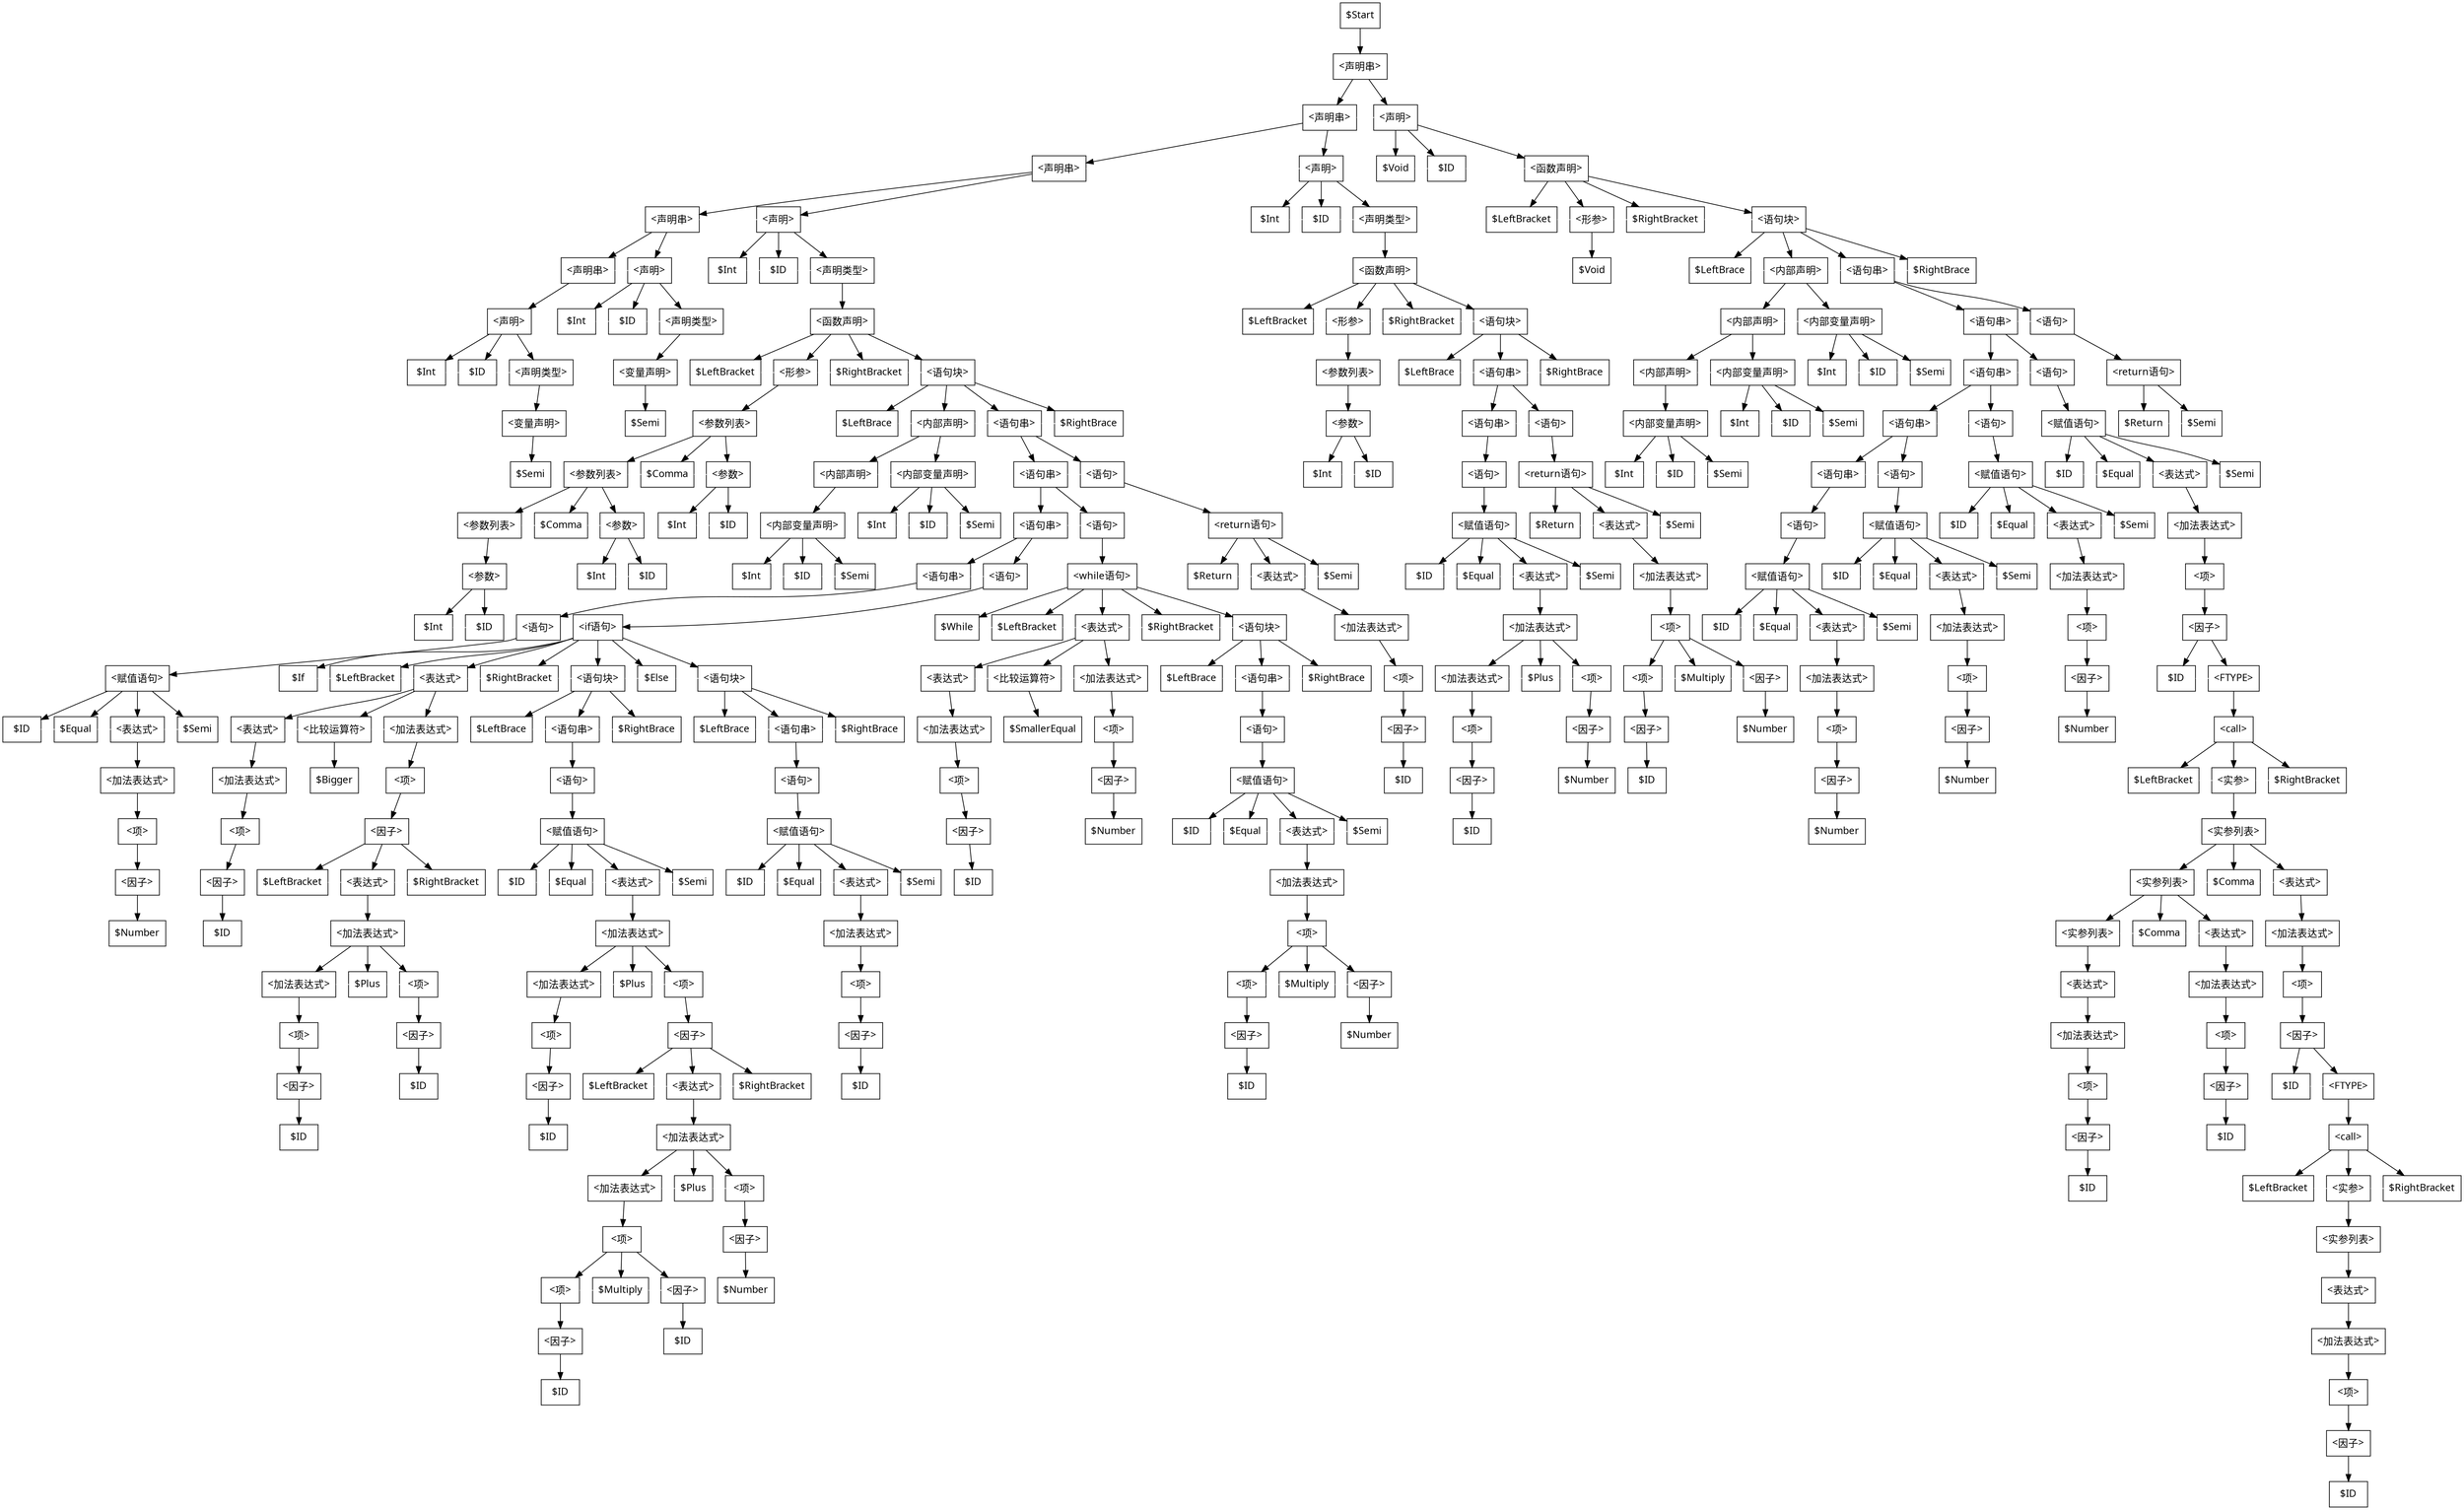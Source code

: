 #@startdot

digraph demo {
node [fontname="Fangsong" shape=plaintext]

	Node1[label="$RightBrace", shape="box"]
	Node2[label="$Semi", shape="box"]
	Node3[label="$Return", shape="box"]
	Node4[label="$Semi", shape="box"]
	Node5[label="$RightBracket", shape="box"]
	Node6[label="$RightBracket", shape="box"]
	Node7[label="$ID", shape="box"]
	Node8[label="$LeftBracket", shape="box"]
	Node9[label="$ID", shape="box"]
	Node10[label="$Comma", shape="box"]
	Node11[label="$ID", shape="box"]
	Node12[label="$Comma", shape="box"]
	Node13[label="$ID", shape="box"]
	Node14[label="$LeftBracket", shape="box"]
	Node15[label="$ID", shape="box"]
	Node16[label="$Equal", shape="box"]
	Node17[label="$ID", shape="box"]
	Node18[label="$Semi", shape="box"]
	Node19[label="$Number", shape="box"]
	Node20[label="$Equal", shape="box"]
	Node21[label="$ID", shape="box"]
	Node22[label="$Semi", shape="box"]
	Node23[label="$Number", shape="box"]
	Node24[label="$Equal", shape="box"]
	Node25[label="$ID", shape="box"]
	Node26[label="$Semi", shape="box"]
	Node27[label="$Number", shape="box"]
	Node28[label="$Equal", shape="box"]
	Node29[label="$ID", shape="box"]
	Node30[label="$Semi", shape="box"]
	Node31[label="$ID", shape="box"]
	Node32[label="$Int", shape="box"]
	Node33[label="$Semi", shape="box"]
	Node34[label="$ID", shape="box"]
	Node35[label="$Int", shape="box"]
	Node36[label="$Semi", shape="box"]
	Node37[label="$ID", shape="box"]
	Node38[label="$Int", shape="box"]
	Node39[label="$LeftBrace", shape="box"]
	Node40[label="$RightBracket", shape="box"]
	Node41[label="$Void", shape="box"]
	Node42[label="$LeftBracket", shape="box"]
	Node43[label="$ID", shape="box"]
	Node44[label="$Void", shape="box"]
	Node45[label="$RightBrace", shape="box"]
	Node46[label="$Semi", shape="box"]
	Node47[label="$Number", shape="box"]
	Node48[label="$Multiply", shape="box"]
	Node49[label="$ID", shape="box"]
	Node50[label="$Return", shape="box"]
	Node51[label="$Semi", shape="box"]
	Node52[label="$Number", shape="box"]
	Node53[label="$Plus", shape="box"]
	Node54[label="$ID", shape="box"]
	Node55[label="$Equal", shape="box"]
	Node56[label="$ID", shape="box"]
	Node57[label="$LeftBrace", shape="box"]
	Node58[label="$RightBracket", shape="box"]
	Node59[label="$ID", shape="box"]
	Node60[label="$Int", shape="box"]
	Node61[label="$LeftBracket", shape="box"]
	Node62[label="$ID", shape="box"]
	Node63[label="$Int", shape="box"]
	Node64[label="$RightBrace", shape="box"]
	Node65[label="$Semi", shape="box"]
	Node66[label="$ID", shape="box"]
	Node67[label="$Return", shape="box"]
	Node68[label="$RightBrace", shape="box"]
	Node69[label="$Semi", shape="box"]
	Node70[label="$Number", shape="box"]
	Node71[label="$Multiply", shape="box"]
	Node72[label="$ID", shape="box"]
	Node73[label="$Equal", shape="box"]
	Node74[label="$ID", shape="box"]
	Node75[label="$LeftBrace", shape="box"]
	Node76[label="$RightBracket", shape="box"]
	Node77[label="$Number", shape="box"]
	Node78[label="$SmallerEqual", shape="box"]
	Node79[label="$ID", shape="box"]
	Node80[label="$LeftBracket", shape="box"]
	Node81[label="$While", shape="box"]
	Node82[label="$RightBrace", shape="box"]
	Node83[label="$Semi", shape="box"]
	Node84[label="$ID", shape="box"]
	Node85[label="$Equal", shape="box"]
	Node86[label="$ID", shape="box"]
	Node87[label="$LeftBrace", shape="box"]
	Node88[label="$Else", shape="box"]
	Node89[label="$RightBrace", shape="box"]
	Node90[label="$Semi", shape="box"]
	Node91[label="$RightBracket", shape="box"]
	Node92[label="$Number", shape="box"]
	Node93[label="$Plus", shape="box"]
	Node94[label="$ID", shape="box"]
	Node95[label="$Multiply", shape="box"]
	Node96[label="$ID", shape="box"]
	Node97[label="$LeftBracket", shape="box"]
	Node98[label="$Plus", shape="box"]
	Node99[label="$ID", shape="box"]
	Node100[label="$Equal", shape="box"]
	Node101[label="$ID", shape="box"]
	Node102[label="$LeftBrace", shape="box"]
	Node103[label="$RightBracket", shape="box"]
	Node104[label="$RightBracket", shape="box"]
	Node105[label="$ID", shape="box"]
	Node106[label="$Plus", shape="box"]
	Node107[label="$ID", shape="box"]
	Node108[label="$LeftBracket", shape="box"]
	Node109[label="$Bigger", shape="box"]
	Node110[label="$ID", shape="box"]
	Node111[label="$LeftBracket", shape="box"]
	Node112[label="$If", shape="box"]
	Node113[label="$Semi", shape="box"]
	Node114[label="$Number", shape="box"]
	Node115[label="$Equal", shape="box"]
	Node116[label="$ID", shape="box"]
	Node117[label="$Semi", shape="box"]
	Node118[label="$ID", shape="box"]
	Node119[label="$Int", shape="box"]
	Node120[label="$Semi", shape="box"]
	Node121[label="$ID", shape="box"]
	Node122[label="$Int", shape="box"]
	Node123[label="$LeftBrace", shape="box"]
	Node124[label="$RightBracket", shape="box"]
	Node125[label="$ID", shape="box"]
	Node126[label="$Int", shape="box"]
	Node127[label="$Comma", shape="box"]
	Node128[label="$ID", shape="box"]
	Node129[label="$Int", shape="box"]
	Node130[label="$Comma", shape="box"]
	Node131[label="$ID", shape="box"]
	Node132[label="$Int", shape="box"]
	Node133[label="$LeftBracket", shape="box"]
	Node134[label="$ID", shape="box"]
	Node135[label="$Int", shape="box"]
	Node136[label="$Semi", shape="box"]
	Node137[label="$ID", shape="box"]
	Node138[label="$Int", shape="box"]
	Node139[label="$Semi", shape="box"]
	Node140[label="$ID", shape="box"]
	Node141[label="$Int", shape="box"]
	Node143[label="<变量声明>", shape="box"]
	Node144[label="<声明类型>", shape="box"]
	Node145[label="<声明>", shape="box"]
	Node146[label="<声明串>", shape="box"]
	Node147[label="<变量声明>", shape="box"]
	Node148[label="<声明类型>", shape="box"]
	Node149[label="<声明>", shape="box"]
	Node150[label="<声明串>", shape="box"]
	Node151[label="<参数>", shape="box"]
	Node152[label="<参数列表>", shape="box"]
	Node153[label="<参数>", shape="box"]
	Node154[label="<参数列表>", shape="box"]
	Node155[label="<参数>", shape="box"]
	Node156[label="<参数列表>", shape="box"]
	Node157[label="<形参>", shape="box"]
	Node158[label="<内部变量声明>", shape="box"]
	Node159[label="<内部声明>", shape="box"]
	Node160[label="<内部变量声明>", shape="box"]
	Node161[label="<内部声明>", shape="box"]
	Node162[label="<因子>", shape="box"]
	Node163[label="<项>", shape="box"]
	Node164[label="<加法表达式>", shape="box"]
	Node165[label="<表达式>", shape="box"]
	Node166[label="<赋值语句>", shape="box"]
	Node167[label="<语句>", shape="box"]
	Node168[label="<语句串>", shape="box"]
	Node169[label="<因子>", shape="box"]
	Node170[label="<项>", shape="box"]
	Node171[label="<加法表达式>", shape="box"]
	Node172[label="<表达式>", shape="box"]
	Node173[label="<比较运算符>", shape="box"]
	Node174[label="<因子>", shape="box"]
	Node175[label="<项>", shape="box"]
	Node176[label="<加法表达式>", shape="box"]
	Node177[label="<因子>", shape="box"]
	Node178[label="<项>", shape="box"]
	Node179[label="<加法表达式>", shape="box"]
	Node180[label="<表达式>", shape="box"]
	Node181[label="<因子>", shape="box"]
	Node182[label="<项>", shape="box"]
	Node183[label="<加法表达式>", shape="box"]
	Node184[label="<表达式>", shape="box"]
	Node185[label="<因子>", shape="box"]
	Node186[label="<项>", shape="box"]
	Node187[label="<加法表达式>", shape="box"]
	Node188[label="<因子>", shape="box"]
	Node189[label="<项>", shape="box"]
	Node190[label="<因子>", shape="box"]
	Node191[label="<项>", shape="box"]
	Node192[label="<加法表达式>", shape="box"]
	Node193[label="<因子>", shape="box"]
	Node194[label="<项>", shape="box"]
	Node195[label="<加法表达式>", shape="box"]
	Node196[label="<表达式>", shape="box"]
	Node197[label="<因子>", shape="box"]
	Node198[label="<项>", shape="box"]
	Node199[label="<加法表达式>", shape="box"]
	Node200[label="<表达式>", shape="box"]
	Node201[label="<赋值语句>", shape="box"]
	Node202[label="<语句>", shape="box"]
	Node203[label="<语句串>", shape="box"]
	Node204[label="<语句块>", shape="box"]
	Node205[label="<因子>", shape="box"]
	Node206[label="<项>", shape="box"]
	Node207[label="<加法表达式>", shape="box"]
	Node208[label="<表达式>", shape="box"]
	Node209[label="<赋值语句>", shape="box"]
	Node210[label="<语句>", shape="box"]
	Node211[label="<语句串>", shape="box"]
	Node212[label="<语句块>", shape="box"]
	Node213[label="<if语句>", shape="box"]
	Node214[label="<语句>", shape="box"]
	Node215[label="<语句串>", shape="box"]
	Node216[label="<因子>", shape="box"]
	Node217[label="<项>", shape="box"]
	Node218[label="<加法表达式>", shape="box"]
	Node219[label="<表达式>", shape="box"]
	Node220[label="<比较运算符>", shape="box"]
	Node221[label="<因子>", shape="box"]
	Node222[label="<项>", shape="box"]
	Node223[label="<加法表达式>", shape="box"]
	Node224[label="<表达式>", shape="box"]
	Node225[label="<因子>", shape="box"]
	Node226[label="<项>", shape="box"]
	Node227[label="<因子>", shape="box"]
	Node228[label="<项>", shape="box"]
	Node229[label="<加法表达式>", shape="box"]
	Node230[label="<表达式>", shape="box"]
	Node231[label="<赋值语句>", shape="box"]
	Node232[label="<语句>", shape="box"]
	Node233[label="<语句串>", shape="box"]
	Node234[label="<语句块>", shape="box"]
	Node235[label="<while语句>", shape="box"]
	Node236[label="<语句>", shape="box"]
	Node237[label="<语句串>", shape="box"]
	Node238[label="<因子>", shape="box"]
	Node239[label="<项>", shape="box"]
	Node240[label="<加法表达式>", shape="box"]
	Node241[label="<表达式>", shape="box"]
	Node242[label="<return语句>", shape="box"]
	Node243[label="<语句>", shape="box"]
	Node244[label="<语句串>", shape="box"]
	Node245[label="<语句块>", shape="box"]
	Node246[label="<函数声明>", shape="box"]
	Node247[label="<声明类型>", shape="box"]
	Node248[label="<声明>", shape="box"]
	Node249[label="<声明串>", shape="box"]
	Node250[label="<参数>", shape="box"]
	Node251[label="<参数列表>", shape="box"]
	Node252[label="<形参>", shape="box"]
	Node253[label="<因子>", shape="box"]
	Node254[label="<项>", shape="box"]
	Node255[label="<加法表达式>", shape="box"]
	Node256[label="<因子>", shape="box"]
	Node257[label="<项>", shape="box"]
	Node258[label="<加法表达式>", shape="box"]
	Node259[label="<表达式>", shape="box"]
	Node260[label="<赋值语句>", shape="box"]
	Node261[label="<语句>", shape="box"]
	Node262[label="<语句串>", shape="box"]
	Node263[label="<因子>", shape="box"]
	Node264[label="<项>", shape="box"]
	Node265[label="<因子>", shape="box"]
	Node266[label="<项>", shape="box"]
	Node267[label="<加法表达式>", shape="box"]
	Node268[label="<表达式>", shape="box"]
	Node269[label="<return语句>", shape="box"]
	Node270[label="<语句>", shape="box"]
	Node271[label="<语句串>", shape="box"]
	Node272[label="<语句块>", shape="box"]
	Node273[label="<函数声明>", shape="box"]
	Node274[label="<声明类型>", shape="box"]
	Node275[label="<声明>", shape="box"]
	Node276[label="<声明串>", shape="box"]
	Node277[label="<形参>", shape="box"]
	Node278[label="<内部变量声明>", shape="box"]
	Node279[label="<内部声明>", shape="box"]
	Node280[label="<内部变量声明>", shape="box"]
	Node281[label="<内部声明>", shape="box"]
	Node282[label="<内部变量声明>", shape="box"]
	Node283[label="<内部声明>", shape="box"]
	Node284[label="<因子>", shape="box"]
	Node285[label="<项>", shape="box"]
	Node286[label="<加法表达式>", shape="box"]
	Node287[label="<表达式>", shape="box"]
	Node288[label="<赋值语句>", shape="box"]
	Node289[label="<语句>", shape="box"]
	Node290[label="<语句串>", shape="box"]
	Node291[label="<因子>", shape="box"]
	Node292[label="<项>", shape="box"]
	Node293[label="<加法表达式>", shape="box"]
	Node294[label="<表达式>", shape="box"]
	Node295[label="<赋值语句>", shape="box"]
	Node296[label="<语句>", shape="box"]
	Node297[label="<语句串>", shape="box"]
	Node298[label="<因子>", shape="box"]
	Node299[label="<项>", shape="box"]
	Node300[label="<加法表达式>", shape="box"]
	Node301[label="<表达式>", shape="box"]
	Node302[label="<赋值语句>", shape="box"]
	Node303[label="<语句>", shape="box"]
	Node304[label="<语句串>", shape="box"]
	Node305[label="<因子>", shape="box"]
	Node306[label="<项>", shape="box"]
	Node307[label="<加法表达式>", shape="box"]
	Node308[label="<表达式>", shape="box"]
	Node309[label="<实参列表>", shape="box"]
	Node310[label="<因子>", shape="box"]
	Node311[label="<项>", shape="box"]
	Node312[label="<加法表达式>", shape="box"]
	Node313[label="<表达式>", shape="box"]
	Node314[label="<实参列表>", shape="box"]
	Node315[label="<因子>", shape="box"]
	Node316[label="<项>", shape="box"]
	Node317[label="<加法表达式>", shape="box"]
	Node318[label="<表达式>", shape="box"]
	Node319[label="<实参列表>", shape="box"]
	Node320[label="<实参>", shape="box"]
	Node321[label="<call>", shape="box"]
	Node322[label="<FTYPE>", shape="box"]
	Node323[label="<因子>", shape="box"]
	Node324[label="<项>", shape="box"]
	Node325[label="<加法表达式>", shape="box"]
	Node326[label="<表达式>", shape="box"]
	Node327[label="<实参列表>", shape="box"]
	Node328[label="<实参>", shape="box"]
	Node329[label="<call>", shape="box"]
	Node330[label="<FTYPE>", shape="box"]
	Node331[label="<因子>", shape="box"]
	Node332[label="<项>", shape="box"]
	Node333[label="<加法表达式>", shape="box"]
	Node334[label="<表达式>", shape="box"]
	Node335[label="<赋值语句>", shape="box"]
	Node336[label="<语句>", shape="box"]
	Node337[label="<语句串>", shape="box"]
	Node338[label="<return语句>", shape="box"]
	Node339[label="<语句>", shape="box"]
	Node340[label="<语句串>", shape="box"]
	Node341[label="<语句块>", shape="box"]
	Node342[label="<函数声明>", shape="box"]
	Node343[label="<声明>", shape="box"]
	Node344[label="<声明串>", shape="box"]
	Node345[label="$Start", shape="box"]

	Node345->Node344
	Node344->Node343
	Node344->Node276
	{
		rank = same;
		Node276->Node343[color=white];
		rankdir=LR;
	}
	Node343->Node342
	Node343->Node43
	Node343->Node44
	{
		rank = same;
		Node44->Node43->Node342[color=white];
		rankdir=LR;
	}
	Node342->Node341
	Node342->Node40
	Node342->Node277
	Node342->Node42
	{
		rank = same;
		Node42->Node277->Node40->Node341[color=white];
		rankdir=LR;
	}
	Node341->Node1
	Node341->Node340
	Node341->Node283
	Node341->Node39
	{
		rank = same;
		Node39->Node283->Node340->Node1[color=white];
		rankdir=LR;
	}
	Node340->Node339
	Node340->Node337
	{
		rank = same;
		Node337->Node339[color=white];
		rankdir=LR;
	}
	Node339->Node338
	Node338->Node2
	Node338->Node3
	{
		rank = same;
		Node3->Node2[color=white];
		rankdir=LR;
	}
	Node337->Node336
	Node337->Node304
	{
		rank = same;
		Node304->Node336[color=white];
		rankdir=LR;
	}
	Node336->Node335
	Node335->Node4
	Node335->Node334
	Node335->Node16
	Node335->Node17
	{
		rank = same;
		Node17->Node16->Node334->Node4[color=white];
		rankdir=LR;
	}
	Node334->Node333
	Node333->Node332
	Node332->Node331
	Node331->Node330
	Node331->Node15
	{
		rank = same;
		Node15->Node330[color=white];
		rankdir=LR;
	}
	Node330->Node329
	Node329->Node5
	Node329->Node328
	Node329->Node14
	{
		rank = same;
		Node14->Node328->Node5[color=white];
		rankdir=LR;
	}
	Node328->Node327
	Node327->Node326
	Node327->Node10
	Node327->Node314
	{
		rank = same;
		Node314->Node10->Node326[color=white];
		rankdir=LR;
	}
	Node326->Node325
	Node325->Node324
	Node324->Node323
	Node323->Node322
	Node323->Node9
	{
		rank = same;
		Node9->Node322[color=white];
		rankdir=LR;
	}
	Node322->Node321
	Node321->Node6
	Node321->Node320
	Node321->Node8
	{
		rank = same;
		Node8->Node320->Node6[color=white];
		rankdir=LR;
	}
	Node320->Node319
	Node319->Node318
	Node318->Node317
	Node317->Node316
	Node316->Node315
	Node315->Node7
	Node314->Node313
	Node314->Node12
	Node314->Node309
	{
		rank = same;
		Node309->Node12->Node313[color=white];
		rankdir=LR;
	}
	Node313->Node312
	Node312->Node311
	Node311->Node310
	Node310->Node11
	Node309->Node308
	Node308->Node307
	Node307->Node306
	Node306->Node305
	Node305->Node13
	Node304->Node303
	Node304->Node297
	{
		rank = same;
		Node297->Node303[color=white];
		rankdir=LR;
	}
	Node303->Node302
	Node302->Node18
	Node302->Node301
	Node302->Node20
	Node302->Node21
	{
		rank = same;
		Node21->Node20->Node301->Node18[color=white];
		rankdir=LR;
	}
	Node301->Node300
	Node300->Node299
	Node299->Node298
	Node298->Node19
	Node297->Node296
	Node297->Node290
	{
		rank = same;
		Node290->Node296[color=white];
		rankdir=LR;
	}
	Node296->Node295
	Node295->Node22
	Node295->Node294
	Node295->Node24
	Node295->Node25
	{
		rank = same;
		Node25->Node24->Node294->Node22[color=white];
		rankdir=LR;
	}
	Node294->Node293
	Node293->Node292
	Node292->Node291
	Node291->Node23
	Node290->Node289
	Node289->Node288
	Node288->Node26
	Node288->Node287
	Node288->Node28
	Node288->Node29
	{
		rank = same;
		Node29->Node28->Node287->Node26[color=white];
		rankdir=LR;
	}
	Node287->Node286
	Node286->Node285
	Node285->Node284
	Node284->Node27
	Node283->Node282
	Node283->Node281
	{
		rank = same;
		Node281->Node282[color=white];
		rankdir=LR;
	}
	Node282->Node30
	Node282->Node31
	Node282->Node32
	{
		rank = same;
		Node32->Node31->Node30[color=white];
		rankdir=LR;
	}
	Node281->Node280
	Node281->Node279
	{
		rank = same;
		Node279->Node280[color=white];
		rankdir=LR;
	}
	Node280->Node33
	Node280->Node34
	Node280->Node35
	{
		rank = same;
		Node35->Node34->Node33[color=white];
		rankdir=LR;
	}
	Node279->Node278
	Node278->Node36
	Node278->Node37
	Node278->Node38
	{
		rank = same;
		Node38->Node37->Node36[color=white];
		rankdir=LR;
	}
	Node277->Node41
	Node276->Node275
	Node276->Node249
	{
		rank = same;
		Node249->Node275[color=white];
		rankdir=LR;
	}
	Node275->Node274
	Node275->Node62
	Node275->Node63
	{
		rank = same;
		Node63->Node62->Node274[color=white];
		rankdir=LR;
	}
	Node274->Node273
	Node273->Node272
	Node273->Node58
	Node273->Node252
	Node273->Node61
	{
		rank = same;
		Node61->Node252->Node58->Node272[color=white];
		rankdir=LR;
	}
	Node272->Node45
	Node272->Node271
	Node272->Node57
	{
		rank = same;
		Node57->Node271->Node45[color=white];
		rankdir=LR;
	}
	Node271->Node270
	Node271->Node262
	{
		rank = same;
		Node262->Node270[color=white];
		rankdir=LR;
	}
	Node270->Node269
	Node269->Node46
	Node269->Node268
	Node269->Node50
	{
		rank = same;
		Node50->Node268->Node46[color=white];
		rankdir=LR;
	}
	Node268->Node267
	Node267->Node266
	Node266->Node265
	Node266->Node48
	Node266->Node264
	{
		rank = same;
		Node264->Node48->Node265[color=white];
		rankdir=LR;
	}
	Node265->Node47
	Node264->Node263
	Node263->Node49
	Node262->Node261
	Node261->Node260
	Node260->Node51
	Node260->Node259
	Node260->Node55
	Node260->Node56
	{
		rank = same;
		Node56->Node55->Node259->Node51[color=white];
		rankdir=LR;
	}
	Node259->Node258
	Node258->Node257
	Node258->Node53
	Node258->Node255
	{
		rank = same;
		Node255->Node53->Node257[color=white];
		rankdir=LR;
	}
	Node257->Node256
	Node256->Node52
	Node255->Node254
	Node254->Node253
	Node253->Node54
	Node252->Node251
	Node251->Node250
	Node250->Node59
	Node250->Node60
	{
		rank = same;
		Node60->Node59[color=white];
		rankdir=LR;
	}
	Node249->Node248
	Node249->Node150
	{
		rank = same;
		Node150->Node248[color=white];
		rankdir=LR;
	}
	Node248->Node247
	Node248->Node134
	Node248->Node135
	{
		rank = same;
		Node135->Node134->Node247[color=white];
		rankdir=LR;
	}
	Node247->Node246
	Node246->Node245
	Node246->Node124
	Node246->Node157
	Node246->Node133
	{
		rank = same;
		Node133->Node157->Node124->Node245[color=white];
		rankdir=LR;
	}
	Node245->Node64
	Node245->Node244
	Node245->Node161
	Node245->Node123
	{
		rank = same;
		Node123->Node161->Node244->Node64[color=white];
		rankdir=LR;
	}
	Node244->Node243
	Node244->Node237
	{
		rank = same;
		Node237->Node243[color=white];
		rankdir=LR;
	}
	Node243->Node242
	Node242->Node65
	Node242->Node241
	Node242->Node67
	{
		rank = same;
		Node67->Node241->Node65[color=white];
		rankdir=LR;
	}
	Node241->Node240
	Node240->Node239
	Node239->Node238
	Node238->Node66
	Node237->Node236
	Node237->Node215
	{
		rank = same;
		Node215->Node236[color=white];
		rankdir=LR;
	}
	Node236->Node235
	Node235->Node234
	Node235->Node76
	Node235->Node224
	Node235->Node80
	Node235->Node81
	{
		rank = same;
		Node81->Node80->Node224->Node76->Node234[color=white];
		rankdir=LR;
	}
	Node234->Node68
	Node234->Node233
	Node234->Node75
	{
		rank = same;
		Node75->Node233->Node68[color=white];
		rankdir=LR;
	}
	Node233->Node232
	Node232->Node231
	Node231->Node69
	Node231->Node230
	Node231->Node73
	Node231->Node74
	{
		rank = same;
		Node74->Node73->Node230->Node69[color=white];
		rankdir=LR;
	}
	Node230->Node229
	Node229->Node228
	Node228->Node227
	Node228->Node71
	Node228->Node226
	{
		rank = same;
		Node226->Node71->Node227[color=white];
		rankdir=LR;
	}
	Node227->Node70
	Node226->Node225
	Node225->Node72
	Node224->Node223
	Node224->Node220
	Node224->Node219
	{
		rank = same;
		Node219->Node220->Node223[color=white];
		rankdir=LR;
	}
	Node223->Node222
	Node222->Node221
	Node221->Node77
	Node220->Node78
	Node219->Node218
	Node218->Node217
	Node217->Node216
	Node216->Node79
	Node215->Node214
	Node215->Node168
	{
		rank = same;
		Node168->Node214[color=white];
		rankdir=LR;
	}
	Node214->Node213
	Node213->Node212
	Node213->Node88
	Node213->Node204
	Node213->Node103
	Node213->Node184
	Node213->Node111
	Node213->Node112
	{
		rank = same;
		Node112->Node111->Node184->Node103->Node204->Node88->Node212[color=white];
		rankdir=LR;
	}
	Node212->Node82
	Node212->Node211
	Node212->Node87
	{
		rank = same;
		Node87->Node211->Node82[color=white];
		rankdir=LR;
	}
	Node211->Node210
	Node210->Node209
	Node209->Node83
	Node209->Node208
	Node209->Node85
	Node209->Node86
	{
		rank = same;
		Node86->Node85->Node208->Node83[color=white];
		rankdir=LR;
	}
	Node208->Node207
	Node207->Node206
	Node206->Node205
	Node205->Node84
	Node204->Node89
	Node204->Node203
	Node204->Node102
	{
		rank = same;
		Node102->Node203->Node89[color=white];
		rankdir=LR;
	}
	Node203->Node202
	Node202->Node201
	Node201->Node90
	Node201->Node200
	Node201->Node100
	Node201->Node101
	{
		rank = same;
		Node101->Node100->Node200->Node90[color=white];
		rankdir=LR;
	}
	Node200->Node199
	Node199->Node198
	Node199->Node98
	Node199->Node187
	{
		rank = same;
		Node187->Node98->Node198[color=white];
		rankdir=LR;
	}
	Node198->Node197
	Node197->Node91
	Node197->Node196
	Node197->Node97
	{
		rank = same;
		Node97->Node196->Node91[color=white];
		rankdir=LR;
	}
	Node196->Node195
	Node195->Node194
	Node195->Node93
	Node195->Node192
	{
		rank = same;
		Node192->Node93->Node194[color=white];
		rankdir=LR;
	}
	Node194->Node193
	Node193->Node92
	Node192->Node191
	Node191->Node190
	Node191->Node95
	Node191->Node189
	{
		rank = same;
		Node189->Node95->Node190[color=white];
		rankdir=LR;
	}
	Node190->Node94
	Node189->Node188
	Node188->Node96
	Node187->Node186
	Node186->Node185
	Node185->Node99
	Node184->Node183
	Node184->Node173
	Node184->Node172
	{
		rank = same;
		Node172->Node173->Node183[color=white];
		rankdir=LR;
	}
	Node183->Node182
	Node182->Node181
	Node181->Node104
	Node181->Node180
	Node181->Node108
	{
		rank = same;
		Node108->Node180->Node104[color=white];
		rankdir=LR;
	}
	Node180->Node179
	Node179->Node178
	Node179->Node106
	Node179->Node176
	{
		rank = same;
		Node176->Node106->Node178[color=white];
		rankdir=LR;
	}
	Node178->Node177
	Node177->Node105
	Node176->Node175
	Node175->Node174
	Node174->Node107
	Node173->Node109
	Node172->Node171
	Node171->Node170
	Node170->Node169
	Node169->Node110
	Node168->Node167
	Node167->Node166
	Node166->Node113
	Node166->Node165
	Node166->Node115
	Node166->Node116
	{
		rank = same;
		Node116->Node115->Node165->Node113[color=white];
		rankdir=LR;
	}
	Node165->Node164
	Node164->Node163
	Node163->Node162
	Node162->Node114
	Node161->Node160
	Node161->Node159
	{
		rank = same;
		Node159->Node160[color=white];
		rankdir=LR;
	}
	Node160->Node117
	Node160->Node118
	Node160->Node119
	{
		rank = same;
		Node119->Node118->Node117[color=white];
		rankdir=LR;
	}
	Node159->Node158
	Node158->Node120
	Node158->Node121
	Node158->Node122
	{
		rank = same;
		Node122->Node121->Node120[color=white];
		rankdir=LR;
	}
	Node157->Node156
	Node156->Node155
	Node156->Node127
	Node156->Node154
	{
		rank = same;
		Node154->Node127->Node155[color=white];
		rankdir=LR;
	}
	Node155->Node125
	Node155->Node126
	{
		rank = same;
		Node126->Node125[color=white];
		rankdir=LR;
	}
	Node154->Node153
	Node154->Node130
	Node154->Node152
	{
		rank = same;
		Node152->Node130->Node153[color=white];
		rankdir=LR;
	}
	Node153->Node128
	Node153->Node129
	{
		rank = same;
		Node129->Node128[color=white];
		rankdir=LR;
	}
	Node152->Node151
	Node151->Node131
	Node151->Node132
	{
		rank = same;
		Node132->Node131[color=white];
		rankdir=LR;
	}
	Node150->Node149
	Node150->Node146
	{
		rank = same;
		Node146->Node149[color=white];
		rankdir=LR;
	}
	Node149->Node148
	Node149->Node137
	Node149->Node138
	{
		rank = same;
		Node138->Node137->Node148[color=white];
		rankdir=LR;
	}
	Node148->Node147
	Node147->Node136
	Node146->Node145
	Node145->Node144
	Node145->Node140
	Node145->Node141
	{
		rank = same;
		Node141->Node140->Node144[color=white];
		rankdir=LR;
	}
	Node144->Node143
	Node143->Node139

}

#@enddot
